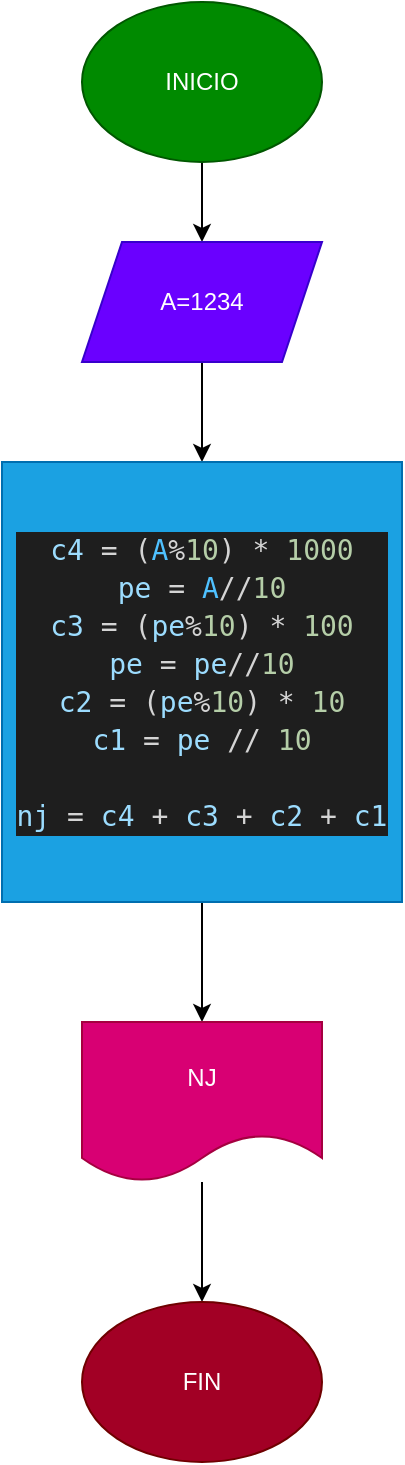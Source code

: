 <mxfile>
    <diagram id="f109DumQQDzErcx_mU7K" name="Página-1">
        <mxGraphModel dx="915" dy="1705" grid="1" gridSize="10" guides="1" tooltips="1" connect="1" arrows="1" fold="1" page="1" pageScale="1" pageWidth="827" pageHeight="1169" math="0" shadow="0">
            <root>
                <mxCell id="0"/>
                <mxCell id="1" parent="0"/>
                <mxCell id="4" value="" style="edgeStyle=none;html=1;" parent="1" source="2" target="3" edge="1">
                    <mxGeometry relative="1" as="geometry"/>
                </mxCell>
                <mxCell id="2" value="INICIO" style="ellipse;whiteSpace=wrap;html=1;fillColor=#008a00;fontColor=#ffffff;strokeColor=#005700;" parent="1" vertex="1">
                    <mxGeometry x="320" y="-20" width="120" height="80" as="geometry"/>
                </mxCell>
                <mxCell id="6" value="" style="edgeStyle=none;html=1;" parent="1" source="3" target="5" edge="1">
                    <mxGeometry relative="1" as="geometry"/>
                </mxCell>
                <mxCell id="3" value="A=1234" style="shape=parallelogram;perimeter=parallelogramPerimeter;whiteSpace=wrap;html=1;fixedSize=1;fillColor=#6a00ff;fontColor=#ffffff;strokeColor=#3700CC;" parent="1" vertex="1">
                    <mxGeometry x="320" y="100" width="120" height="60" as="geometry"/>
                </mxCell>
                <mxCell id="8" value="" style="edgeStyle=none;html=1;" parent="1" source="5" target="7" edge="1">
                    <mxGeometry relative="1" as="geometry"/>
                </mxCell>
                <mxCell id="11" style="edgeStyle=none;html=1;" parent="1" edge="1">
                    <mxGeometry relative="1" as="geometry">
                        <mxPoint x="380" y="340" as="targetPoint"/>
                        <mxPoint x="380" y="340" as="sourcePoint"/>
                    </mxGeometry>
                </mxCell>
                <mxCell id="5" value="&lt;div style=&quot;background-color: rgb(30, 30, 30); font-family: &amp;quot;Droid Sans Mono&amp;quot;, &amp;quot;monospace&amp;quot;, monospace; font-size: 14px; line-height: 19px;&quot;&gt;&lt;div style=&quot;line-height: 19px;&quot;&gt;&lt;div style=&quot;color: rgb(212, 212, 212);&quot;&gt;&lt;div style=&quot;line-height: 19px;&quot;&gt;&lt;div&gt;&lt;span style=&quot;color: #9cdcfe;&quot;&gt;c4&lt;/span&gt; = (&lt;span style=&quot;color: #4fc1ff;&quot;&gt;A&lt;/span&gt;%&lt;span style=&quot;color: #b5cea8;&quot;&gt;10&lt;/span&gt;) * &lt;span style=&quot;color: #b5cea8;&quot;&gt;1000&lt;/span&gt;&lt;/div&gt;&lt;div&gt;&lt;span style=&quot;color: #9cdcfe;&quot;&gt;pe&lt;/span&gt; = &lt;span style=&quot;color: #4fc1ff;&quot;&gt;A&lt;/span&gt;//&lt;span style=&quot;color: #b5cea8;&quot;&gt;10&lt;/span&gt;&lt;/div&gt;&lt;div&gt;&lt;span style=&quot;color: #9cdcfe;&quot;&gt;c3&lt;/span&gt; = (&lt;span style=&quot;color: #9cdcfe;&quot;&gt;pe&lt;/span&gt;%&lt;span style=&quot;color: #b5cea8;&quot;&gt;10&lt;/span&gt;) * &lt;span style=&quot;color: #b5cea8;&quot;&gt;100&lt;/span&gt;&lt;/div&gt;&lt;div&gt;&lt;span style=&quot;color: #9cdcfe;&quot;&gt;pe&lt;/span&gt; = &lt;span style=&quot;color: #9cdcfe;&quot;&gt;pe&lt;/span&gt;//&lt;span style=&quot;color: #b5cea8;&quot;&gt;10&lt;/span&gt;&lt;/div&gt;&lt;div&gt;&lt;span style=&quot;color: #9cdcfe;&quot;&gt;c2&lt;/span&gt; = (&lt;span style=&quot;color: #9cdcfe;&quot;&gt;pe&lt;/span&gt;%&lt;span style=&quot;color: #b5cea8;&quot;&gt;10&lt;/span&gt;) * &lt;span style=&quot;color: #b5cea8;&quot;&gt;10&lt;/span&gt;&lt;/div&gt;&lt;div&gt;&lt;span style=&quot;color: #9cdcfe;&quot;&gt;c1&lt;/span&gt; = &lt;span style=&quot;color: #9cdcfe;&quot;&gt;pe&lt;/span&gt; // &lt;span style=&quot;color: #b5cea8;&quot;&gt;10&lt;/span&gt;&lt;/div&gt;&lt;br&gt;&lt;div&gt;&lt;span style=&quot;color: #9cdcfe;&quot;&gt;nj&lt;/span&gt; = &lt;span style=&quot;color: #9cdcfe;&quot;&gt;c4&lt;/span&gt; + &lt;span style=&quot;color: #9cdcfe;&quot;&gt;c3&lt;/span&gt; + &lt;span style=&quot;color: #9cdcfe;&quot;&gt;c2&lt;/span&gt; + &lt;span style=&quot;color: #9cdcfe;&quot;&gt;c1&lt;/span&gt;&lt;/div&gt;&lt;/div&gt;&lt;/div&gt;&lt;/div&gt;&lt;/div&gt;" style="rounded=0;whiteSpace=wrap;html=1;fillColor=#1ba1e2;fontColor=#ffffff;strokeColor=#006EAF;" parent="1" vertex="1">
                    <mxGeometry x="280" y="210" width="200" height="220" as="geometry"/>
                </mxCell>
                <mxCell id="10" value="" style="edgeStyle=none;html=1;" parent="1" source="7" target="9" edge="1">
                    <mxGeometry relative="1" as="geometry"/>
                </mxCell>
                <mxCell id="7" value="NJ" style="shape=document;whiteSpace=wrap;html=1;boundedLbl=1;fillColor=#d80073;fontColor=#ffffff;strokeColor=#A50040;" parent="1" vertex="1">
                    <mxGeometry x="320" y="490" width="120" height="80" as="geometry"/>
                </mxCell>
                <mxCell id="9" value="FIN" style="ellipse;whiteSpace=wrap;html=1;fillColor=#a20025;fontColor=#ffffff;strokeColor=#6F0000;" parent="1" vertex="1">
                    <mxGeometry x="320" y="630" width="120" height="80" as="geometry"/>
                </mxCell>
            </root>
        </mxGraphModel>
    </diagram>
</mxfile>
